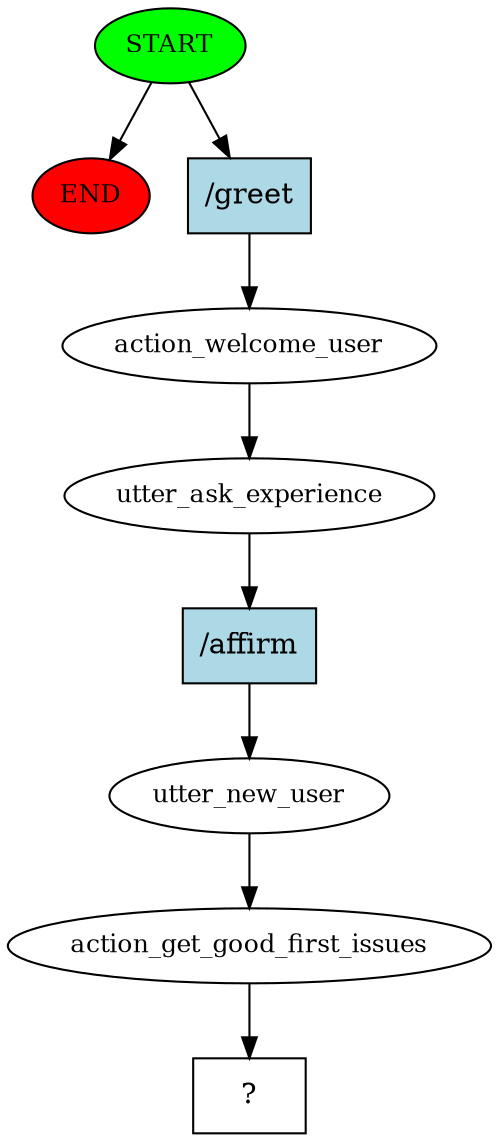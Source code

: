 digraph  {
0 [class="start active", fillcolor=green, fontsize=12, label=START, style=filled];
"-1" [class=end, fillcolor=red, fontsize=12, label=END, style=filled];
1 [class=active, fontsize=12, label=action_welcome_user];
2 [class=active, fontsize=12, label=utter_ask_experience];
3 [class=active, fontsize=12, label=utter_new_user];
4 [class=active, fontsize=12, label=action_get_good_first_issues];
5 [class="intent dashed active", label="  ?  ", shape=rect];
6 [class="intent active", fillcolor=lightblue, label="/greet", shape=rect, style=filled];
7 [class="intent active", fillcolor=lightblue, label="/affirm", shape=rect, style=filled];
0 -> "-1"  [class="", key=NONE, label=""];
0 -> 6  [class=active, key=0];
1 -> 2  [class=active, key=NONE, label=""];
2 -> 7  [class=active, key=0];
3 -> 4  [class=active, key=NONE, label=""];
4 -> 5  [class=active, key=NONE, label=""];
6 -> 1  [class=active, key=0];
7 -> 3  [class=active, key=0];
}
